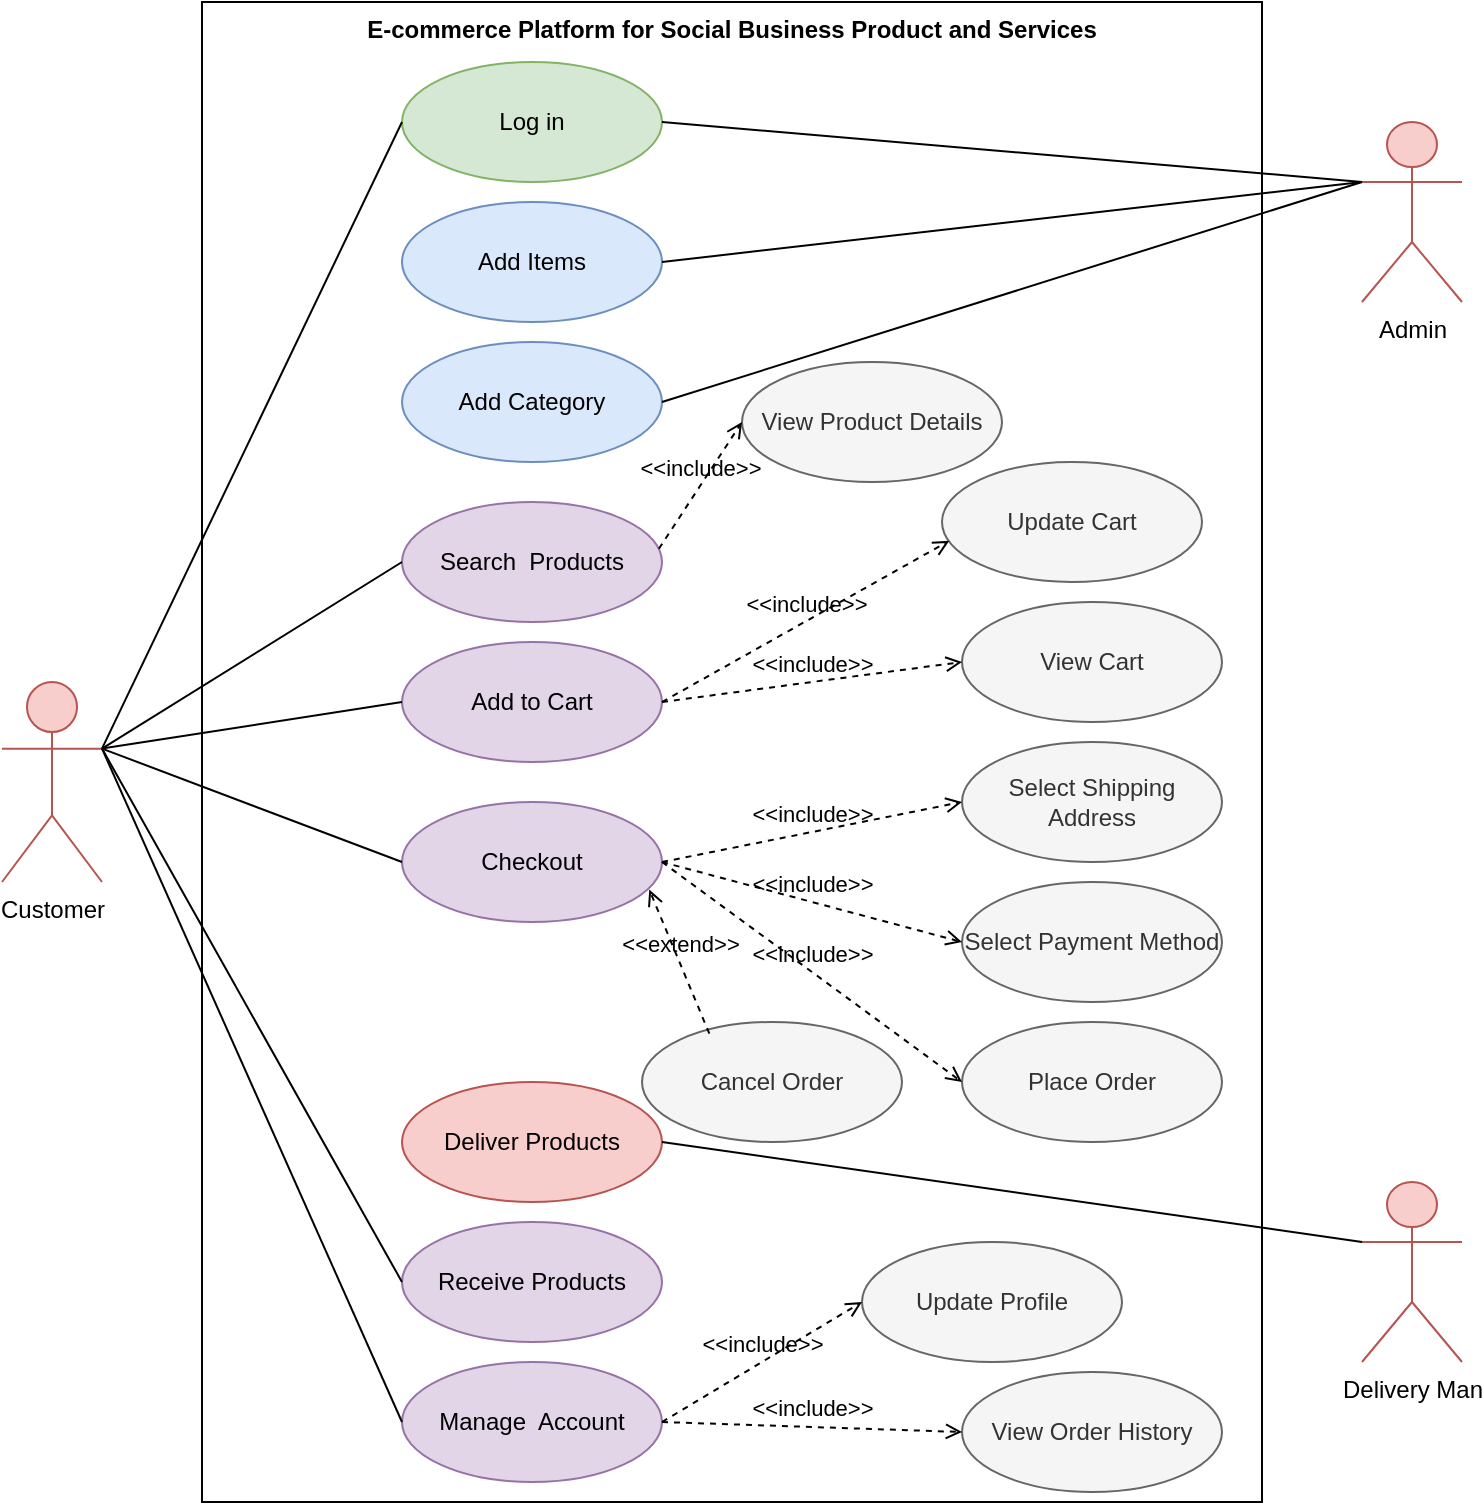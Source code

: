 <mxfile>
    <diagram id="LbzZTXyEy1HHu4VnSJlb" name="Page-1">
        <mxGraphModel dx="1578" dy="971" grid="1" gridSize="10" guides="1" tooltips="1" connect="1" arrows="1" fold="1" page="1" pageScale="1" pageWidth="850" pageHeight="1100" math="0" shadow="0">
            <root>
                <mxCell id="0"/>
                <mxCell id="1" parent="0"/>
                <mxCell id="8" value="E-commerce Platform for Social Business Product and Services" style="shape=rect;html=1;verticalAlign=top;fontStyle=1;whiteSpace=wrap;align=center;" parent="1" vertex="1">
                    <mxGeometry x="240" y="60" width="530" height="750" as="geometry"/>
                </mxCell>
                <mxCell id="10" value="Log in" style="ellipse;whiteSpace=wrap;html=1;fillColor=#d5e8d4;strokeColor=#82b366;" parent="1" vertex="1">
                    <mxGeometry x="340" y="90" width="130" height="60" as="geometry"/>
                </mxCell>
                <mxCell id="13" value="Search&amp;nbsp; Products" style="ellipse;whiteSpace=wrap;html=1;fillColor=#e1d5e7;strokeColor=#9673a6;" parent="1" vertex="1">
                    <mxGeometry x="340" y="310" width="130" height="60" as="geometry"/>
                </mxCell>
                <mxCell id="14" value="Checkout" style="ellipse;whiteSpace=wrap;html=1;fillColor=#e1d5e7;strokeColor=#9673a6;" parent="1" vertex="1">
                    <mxGeometry x="340" y="460" width="130" height="60" as="geometry"/>
                </mxCell>
                <mxCell id="15" value="Receive Products" style="ellipse;whiteSpace=wrap;html=1;fillColor=#e1d5e7;strokeColor=#9673a6;" parent="1" vertex="1">
                    <mxGeometry x="340" y="670" width="130" height="60" as="geometry"/>
                </mxCell>
                <mxCell id="16" value="Add to Cart" style="ellipse;whiteSpace=wrap;html=1;fillColor=#e1d5e7;strokeColor=#9673a6;" parent="1" vertex="1">
                    <mxGeometry x="340" y="380" width="130" height="60" as="geometry"/>
                </mxCell>
                <mxCell id="17" value="Deliver Products" style="ellipse;whiteSpace=wrap;html=1;fillColor=#f8cecc;strokeColor=#b85450;" parent="1" vertex="1">
                    <mxGeometry x="340" y="600" width="130" height="60" as="geometry"/>
                </mxCell>
                <mxCell id="18" value="Customer" style="shape=umlActor;html=1;verticalLabelPosition=bottom;verticalAlign=top;align=center;fillColor=#f8cecc;strokeColor=#b85450;" parent="1" vertex="1">
                    <mxGeometry x="140" y="400" width="50" height="100" as="geometry"/>
                </mxCell>
                <mxCell id="21" value="" style="edgeStyle=none;html=1;endArrow=none;verticalAlign=bottom;entryX=0;entryY=0.5;entryDx=0;entryDy=0;exitX=1;exitY=0.333;exitDx=0;exitDy=0;exitPerimeter=0;" parent="1" source="18" target="16" edge="1">
                    <mxGeometry width="160" relative="1" as="geometry">
                        <mxPoint x="140" y="360" as="sourcePoint"/>
                        <mxPoint x="300" y="360" as="targetPoint"/>
                    </mxGeometry>
                </mxCell>
                <mxCell id="22" value="" style="edgeStyle=none;html=1;endArrow=none;verticalAlign=bottom;exitX=1;exitY=0.333;exitDx=0;exitDy=0;exitPerimeter=0;entryX=0;entryY=0.5;entryDx=0;entryDy=0;" parent="1" source="18" target="14" edge="1">
                    <mxGeometry width="160" relative="1" as="geometry">
                        <mxPoint x="140" y="350" as="sourcePoint"/>
                        <mxPoint x="370.0" y="496.67" as="targetPoint"/>
                    </mxGeometry>
                </mxCell>
                <mxCell id="23" value="" style="edgeStyle=none;html=1;endArrow=none;verticalAlign=bottom;entryX=0;entryY=0.5;entryDx=0;entryDy=0;exitX=1;exitY=0.333;exitDx=0;exitDy=0;exitPerimeter=0;" parent="1" source="18" target="13" edge="1">
                    <mxGeometry width="160" relative="1" as="geometry">
                        <mxPoint x="140" y="270.003" as="sourcePoint"/>
                        <mxPoint x="370.0" y="336.67" as="targetPoint"/>
                    </mxGeometry>
                </mxCell>
                <mxCell id="24" value="" style="edgeStyle=none;html=1;endArrow=none;verticalAlign=bottom;entryX=0;entryY=0.5;entryDx=0;entryDy=0;exitX=1;exitY=0.333;exitDx=0;exitDy=0;exitPerimeter=0;" parent="1" source="18" target="15" edge="1">
                    <mxGeometry width="160" relative="1" as="geometry">
                        <mxPoint x="120" y="530.003" as="sourcePoint"/>
                        <mxPoint x="350.0" y="596.67" as="targetPoint"/>
                    </mxGeometry>
                </mxCell>
                <mxCell id="25" value="" style="edgeStyle=none;html=1;endArrow=none;verticalAlign=bottom;entryX=0;entryY=0.5;entryDx=0;entryDy=0;exitX=1;exitY=0.333;exitDx=0;exitDy=0;exitPerimeter=0;" parent="1" source="18" target="10" edge="1">
                    <mxGeometry width="160" relative="1" as="geometry">
                        <mxPoint x="120" y="253.333" as="sourcePoint"/>
                        <mxPoint x="350.0" y="320" as="targetPoint"/>
                    </mxGeometry>
                </mxCell>
                <mxCell id="26" value="Admin" style="shape=umlActor;html=1;verticalLabelPosition=bottom;verticalAlign=top;align=center;fillColor=#f8cecc;strokeColor=#b85450;" parent="1" vertex="1">
                    <mxGeometry x="820" y="120" width="50" height="90" as="geometry"/>
                </mxCell>
                <mxCell id="27" value="Delivery Man" style="shape=umlActor;html=1;verticalLabelPosition=bottom;verticalAlign=top;align=center;fillColor=#f8cecc;strokeColor=#b85450;" parent="1" vertex="1">
                    <mxGeometry x="820" y="650" width="50" height="90" as="geometry"/>
                </mxCell>
                <mxCell id="31" value="View Product Details" style="ellipse;whiteSpace=wrap;html=1;fillColor=#f5f5f5;fontColor=#333333;strokeColor=#666666;" parent="1" vertex="1">
                    <mxGeometry x="510" y="240" width="130" height="60" as="geometry"/>
                </mxCell>
                <mxCell id="33" value="Manage&amp;nbsp; Account" style="ellipse;whiteSpace=wrap;html=1;fillColor=#e1d5e7;strokeColor=#9673a6;" parent="1" vertex="1">
                    <mxGeometry x="340" y="740" width="130" height="60" as="geometry"/>
                </mxCell>
                <mxCell id="34" value="Update Profile" style="ellipse;whiteSpace=wrap;html=1;fillColor=#f5f5f5;fontColor=#333333;strokeColor=#666666;" parent="1" vertex="1">
                    <mxGeometry x="570" y="680" width="130" height="60" as="geometry"/>
                </mxCell>
                <mxCell id="35" value="Update Cart" style="ellipse;whiteSpace=wrap;html=1;fillColor=#f5f5f5;fontColor=#333333;strokeColor=#666666;" vertex="1" parent="1">
                    <mxGeometry x="610" y="290" width="130" height="60" as="geometry"/>
                </mxCell>
                <mxCell id="36" value="View Cart" style="ellipse;whiteSpace=wrap;html=1;fillColor=#f5f5f5;fontColor=#333333;strokeColor=#666666;" vertex="1" parent="1">
                    <mxGeometry x="620" y="360" width="130" height="60" as="geometry"/>
                </mxCell>
                <mxCell id="37" value="Select Payment Method" style="ellipse;whiteSpace=wrap;html=1;fillColor=#f5f5f5;fontColor=#333333;strokeColor=#666666;" vertex="1" parent="1">
                    <mxGeometry x="620" y="500" width="130" height="60" as="geometry"/>
                </mxCell>
                <mxCell id="38" value="Place Order" style="ellipse;whiteSpace=wrap;html=1;fillColor=#f5f5f5;fontColor=#333333;strokeColor=#666666;" vertex="1" parent="1">
                    <mxGeometry x="620" y="570" width="130" height="60" as="geometry"/>
                </mxCell>
                <mxCell id="39" value="Select Shipping Address" style="ellipse;whiteSpace=wrap;html=1;fillColor=#f5f5f5;fontColor=#333333;strokeColor=#666666;" vertex="1" parent="1">
                    <mxGeometry x="620" y="430" width="130" height="60" as="geometry"/>
                </mxCell>
                <mxCell id="40" value="Add Items" style="ellipse;whiteSpace=wrap;html=1;fillColor=#dae8fc;strokeColor=#6c8ebf;" vertex="1" parent="1">
                    <mxGeometry x="340" y="160" width="130" height="60" as="geometry"/>
                </mxCell>
                <mxCell id="41" value="Add Category" style="ellipse;whiteSpace=wrap;html=1;fillColor=#dae8fc;strokeColor=#6c8ebf;" vertex="1" parent="1">
                    <mxGeometry x="340" y="230" width="130" height="60" as="geometry"/>
                </mxCell>
                <mxCell id="43" value="" style="edgeStyle=none;html=1;endArrow=none;verticalAlign=bottom;entryX=1;entryY=0.5;entryDx=0;entryDy=0;exitX=0;exitY=0.333;exitDx=0;exitDy=0;exitPerimeter=0;" edge="1" parent="1" source="26" target="10">
                    <mxGeometry width="160" relative="1" as="geometry">
                        <mxPoint x="680" y="333.333" as="sourcePoint"/>
                        <mxPoint x="900" y="20" as="targetPoint"/>
                    </mxGeometry>
                </mxCell>
                <mxCell id="44" value="" style="edgeStyle=none;html=1;endArrow=none;verticalAlign=bottom;exitX=1;exitY=0.333;exitDx=0;exitDy=0;exitPerimeter=0;entryX=0;entryY=0.5;entryDx=0;entryDy=0;" edge="1" parent="1" source="18" target="33">
                    <mxGeometry width="160" relative="1" as="geometry">
                        <mxPoint x="140" y="463.333" as="sourcePoint"/>
                        <mxPoint x="360" y="150" as="targetPoint"/>
                    </mxGeometry>
                </mxCell>
                <mxCell id="53" value="" style="edgeStyle=none;html=1;endArrow=none;verticalAlign=bottom;entryX=0;entryY=0.333;entryDx=0;entryDy=0;exitX=1;exitY=0.5;exitDx=0;exitDy=0;entryPerimeter=0;" edge="1" parent="1" source="17" target="27">
                    <mxGeometry width="160" relative="1" as="geometry">
                        <mxPoint x="520" y="713.333" as="sourcePoint"/>
                        <mxPoint x="730" y="650" as="targetPoint"/>
                    </mxGeometry>
                </mxCell>
                <mxCell id="57" value="" style="edgeStyle=none;html=1;endArrow=none;verticalAlign=bottom;entryX=1;entryY=0.5;entryDx=0;entryDy=0;exitX=0;exitY=0.333;exitDx=0;exitDy=0;exitPerimeter=0;" edge="1" parent="1" source="26" target="40">
                    <mxGeometry width="160" relative="1" as="geometry">
                        <mxPoint x="860" y="180" as="sourcePoint"/>
                        <mxPoint x="480" y="140" as="targetPoint"/>
                    </mxGeometry>
                </mxCell>
                <mxCell id="58" value="" style="edgeStyle=none;html=1;endArrow=none;verticalAlign=bottom;entryX=1;entryY=0.5;entryDx=0;entryDy=0;exitX=0;exitY=0.333;exitDx=0;exitDy=0;exitPerimeter=0;" edge="1" parent="1" source="26" target="41">
                    <mxGeometry width="160" relative="1" as="geometry">
                        <mxPoint x="840" y="170" as="sourcePoint"/>
                        <mxPoint x="490" y="150" as="targetPoint"/>
                    </mxGeometry>
                </mxCell>
                <mxCell id="60" value="&amp;lt;&amp;lt;include&amp;gt;&amp;gt;" style="html=1;verticalAlign=bottom;labelBackgroundColor=none;endArrow=open;endFill=0;dashed=1;entryX=0;entryY=0.5;entryDx=0;entryDy=0;exitX=0.988;exitY=0.39;exitDx=0;exitDy=0;exitPerimeter=0;" edge="1" parent="1" source="13" target="31">
                    <mxGeometry width="160" relative="1" as="geometry">
                        <mxPoint x="470" y="369" as="sourcePoint"/>
                        <mxPoint x="630" y="369" as="targetPoint"/>
                    </mxGeometry>
                </mxCell>
                <mxCell id="61" value="&amp;lt;&amp;lt;include&amp;gt;&amp;gt;" style="html=1;verticalAlign=bottom;labelBackgroundColor=none;endArrow=open;endFill=0;dashed=1;exitX=1;exitY=0.5;exitDx=0;exitDy=0;entryX=0.028;entryY=0.657;entryDx=0;entryDy=0;entryPerimeter=0;" edge="1" parent="1" source="16" target="35">
                    <mxGeometry width="160" relative="1" as="geometry">
                        <mxPoint x="470" y="490" as="sourcePoint"/>
                        <mxPoint x="630" y="490" as="targetPoint"/>
                    </mxGeometry>
                </mxCell>
                <mxCell id="62" value="&amp;lt;&amp;lt;include&amp;gt;&amp;gt;" style="html=1;verticalAlign=bottom;labelBackgroundColor=none;endArrow=open;endFill=0;dashed=1;exitX=1;exitY=0.5;exitDx=0;exitDy=0;entryX=0;entryY=0.5;entryDx=0;entryDy=0;" edge="1" parent="1" source="14" target="39">
                    <mxGeometry width="160" relative="1" as="geometry">
                        <mxPoint x="470" y="460" as="sourcePoint"/>
                        <mxPoint x="649.85" y="349.72" as="targetPoint"/>
                    </mxGeometry>
                </mxCell>
                <mxCell id="63" value="&amp;lt;&amp;lt;include&amp;gt;&amp;gt;" style="html=1;verticalAlign=bottom;labelBackgroundColor=none;endArrow=open;endFill=0;dashed=1;entryX=0;entryY=0.5;entryDx=0;entryDy=0;exitX=1;exitY=0.5;exitDx=0;exitDy=0;" edge="1" parent="1" source="16" target="36">
                    <mxGeometry width="160" relative="1" as="geometry">
                        <mxPoint x="460" y="450" as="sourcePoint"/>
                        <mxPoint x="659.85" y="359.72" as="targetPoint"/>
                    </mxGeometry>
                </mxCell>
                <mxCell id="64" value="&amp;lt;&amp;lt;include&amp;gt;&amp;gt;" style="html=1;verticalAlign=bottom;labelBackgroundColor=none;endArrow=open;endFill=0;dashed=1;exitX=1;exitY=0.5;exitDx=0;exitDy=0;entryX=0;entryY=0.5;entryDx=0;entryDy=0;" edge="1" parent="1" source="14" target="37">
                    <mxGeometry width="160" relative="1" as="geometry">
                        <mxPoint x="467.66" y="543.82" as="sourcePoint"/>
                        <mxPoint x="640" y="480" as="targetPoint"/>
                    </mxGeometry>
                </mxCell>
                <mxCell id="65" value="&amp;lt;&amp;lt;include&amp;gt;&amp;gt;" style="html=1;verticalAlign=bottom;labelBackgroundColor=none;endArrow=open;endFill=0;dashed=1;entryX=0;entryY=0.5;entryDx=0;entryDy=0;" edge="1" parent="1" target="38">
                    <mxGeometry width="160" relative="1" as="geometry">
                        <mxPoint x="470" y="490" as="sourcePoint"/>
                        <mxPoint x="640" y="550" as="targetPoint"/>
                    </mxGeometry>
                </mxCell>
                <mxCell id="66" value="&amp;lt;&amp;lt;include&amp;gt;&amp;gt;" style="html=1;verticalAlign=bottom;labelBackgroundColor=none;endArrow=open;endFill=0;dashed=1;exitX=1;exitY=0.5;exitDx=0;exitDy=0;entryX=0;entryY=0.5;entryDx=0;entryDy=0;" edge="1" parent="1" source="33" target="34">
                    <mxGeometry width="160" relative="1" as="geometry">
                        <mxPoint x="460" y="759.5" as="sourcePoint"/>
                        <mxPoint x="570" y="750" as="targetPoint"/>
                    </mxGeometry>
                </mxCell>
                <mxCell id="67" value="View Order History" style="ellipse;whiteSpace=wrap;html=1;fillColor=#f5f5f5;fontColor=#333333;strokeColor=#666666;" vertex="1" parent="1">
                    <mxGeometry x="620" y="745" width="130" height="60" as="geometry"/>
                </mxCell>
                <mxCell id="68" value="&amp;lt;&amp;lt;include&amp;gt;&amp;gt;" style="html=1;verticalAlign=bottom;labelBackgroundColor=none;endArrow=open;endFill=0;dashed=1;entryX=0;entryY=0.5;entryDx=0;entryDy=0;exitX=1;exitY=0.5;exitDx=0;exitDy=0;" edge="1" parent="1" source="33" target="67">
                    <mxGeometry width="160" relative="1" as="geometry">
                        <mxPoint x="460" y="760" as="sourcePoint"/>
                        <mxPoint x="550" y="710" as="targetPoint"/>
                    </mxGeometry>
                </mxCell>
                <mxCell id="69" value="Cancel Order" style="ellipse;whiteSpace=wrap;html=1;fillColor=#f5f5f5;fontColor=#333333;strokeColor=#666666;" vertex="1" parent="1">
                    <mxGeometry x="460" y="570" width="130" height="60" as="geometry"/>
                </mxCell>
                <mxCell id="72" value="&amp;lt;&amp;lt;extend&amp;gt;&amp;gt;" style="html=1;verticalAlign=bottom;labelBackgroundColor=none;endArrow=open;endFill=0;dashed=1;exitX=0.259;exitY=0.097;exitDx=0;exitDy=0;exitPerimeter=0;entryX=0.951;entryY=0.73;entryDx=0;entryDy=0;entryPerimeter=0;" edge="1" parent="1" source="69" target="14">
                    <mxGeometry width="160" relative="1" as="geometry">
                        <mxPoint x="470" y="490" as="sourcePoint"/>
                        <mxPoint x="630" y="490" as="targetPoint"/>
                    </mxGeometry>
                </mxCell>
            </root>
        </mxGraphModel>
    </diagram>
</mxfile>